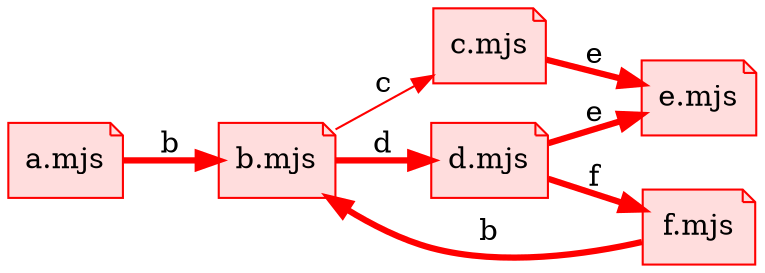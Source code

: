 strict digraph {
  bgcolor=transparent;
  rankdir=LR;

  "a" [label="a.mjs", shape=note, color=red, fillcolor="#FFDDDD", style=filled];
  "b" [label="b.mjs", shape=note, color=red, fillcolor="#FFDDDD", style=filled];
  "c" [label="c.mjs", shape=note, color=red, fillcolor="#FFDDDD", style=filled];
  "d" [label="d.mjs", shape=note, color=red, fillcolor="#FFDDDD", style=filled];
  "e" [label="e.mjs", shape=note, color=red, fillcolor="#FFDDDD", style=filled];
  "f" [label="f.mjs", shape=note, color=red, fillcolor="#FFDDDD", style=filled];

  "a" -> "b" [label=b, color=red, penwidth=3];
  "b" -> "d" [label=d, color=red, penwidth=3];
  "b" -> "c" [label=c, color=red];
  "d" -> "e" [label=e, color=red, penwidth=3];
  "d" -> "f" [label=f, color=red, penwidth=3];
  "c" -> "e" [label=e, color=red, penwidth=3];
  "f" -> "b" [label=b, color=red, penwidth=3];
}
